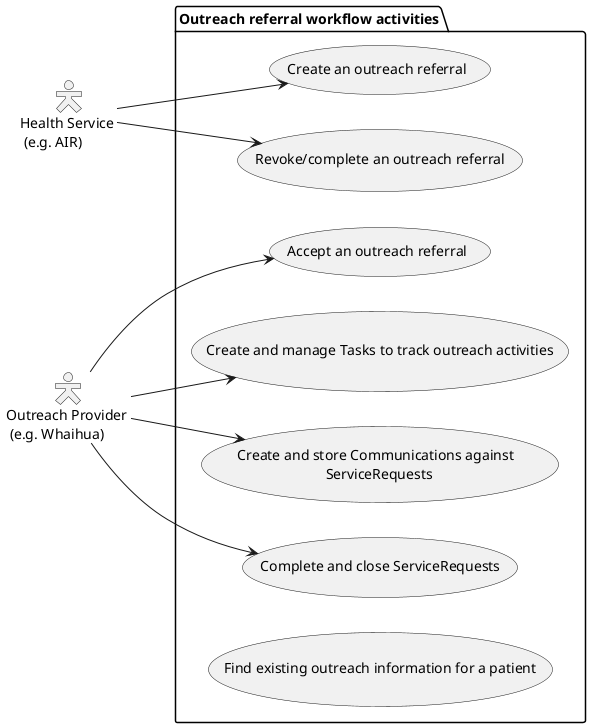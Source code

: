 @startuml

skinparam actorStyle Hollow
left to right direction

actor "Health Service \n (e.g. AIR)" as h
actor "Outreach Provider \n (e.g. Whaihua)" as o

package "Outreach referral workflow activities" {
    usecase "Create an outreach referral" as UC1
    usecase "Revoke/complete an outreach referral" as UC2
    usecase "Accept an outreach referral" as UC3
    usecase "Create and manage Tasks to track outreach activities" as UC4
    usecase "Create and store Communications against \n ServiceRequests" as UC5
    usecase "Complete and close ServiceRequests" as UC6
    usecase "Find existing outreach information for a patient" as UC7
}

h --> UC1
h --> UC2
o --> UC3
o --> UC4
o --> UC5
o --> UC6


@enduml